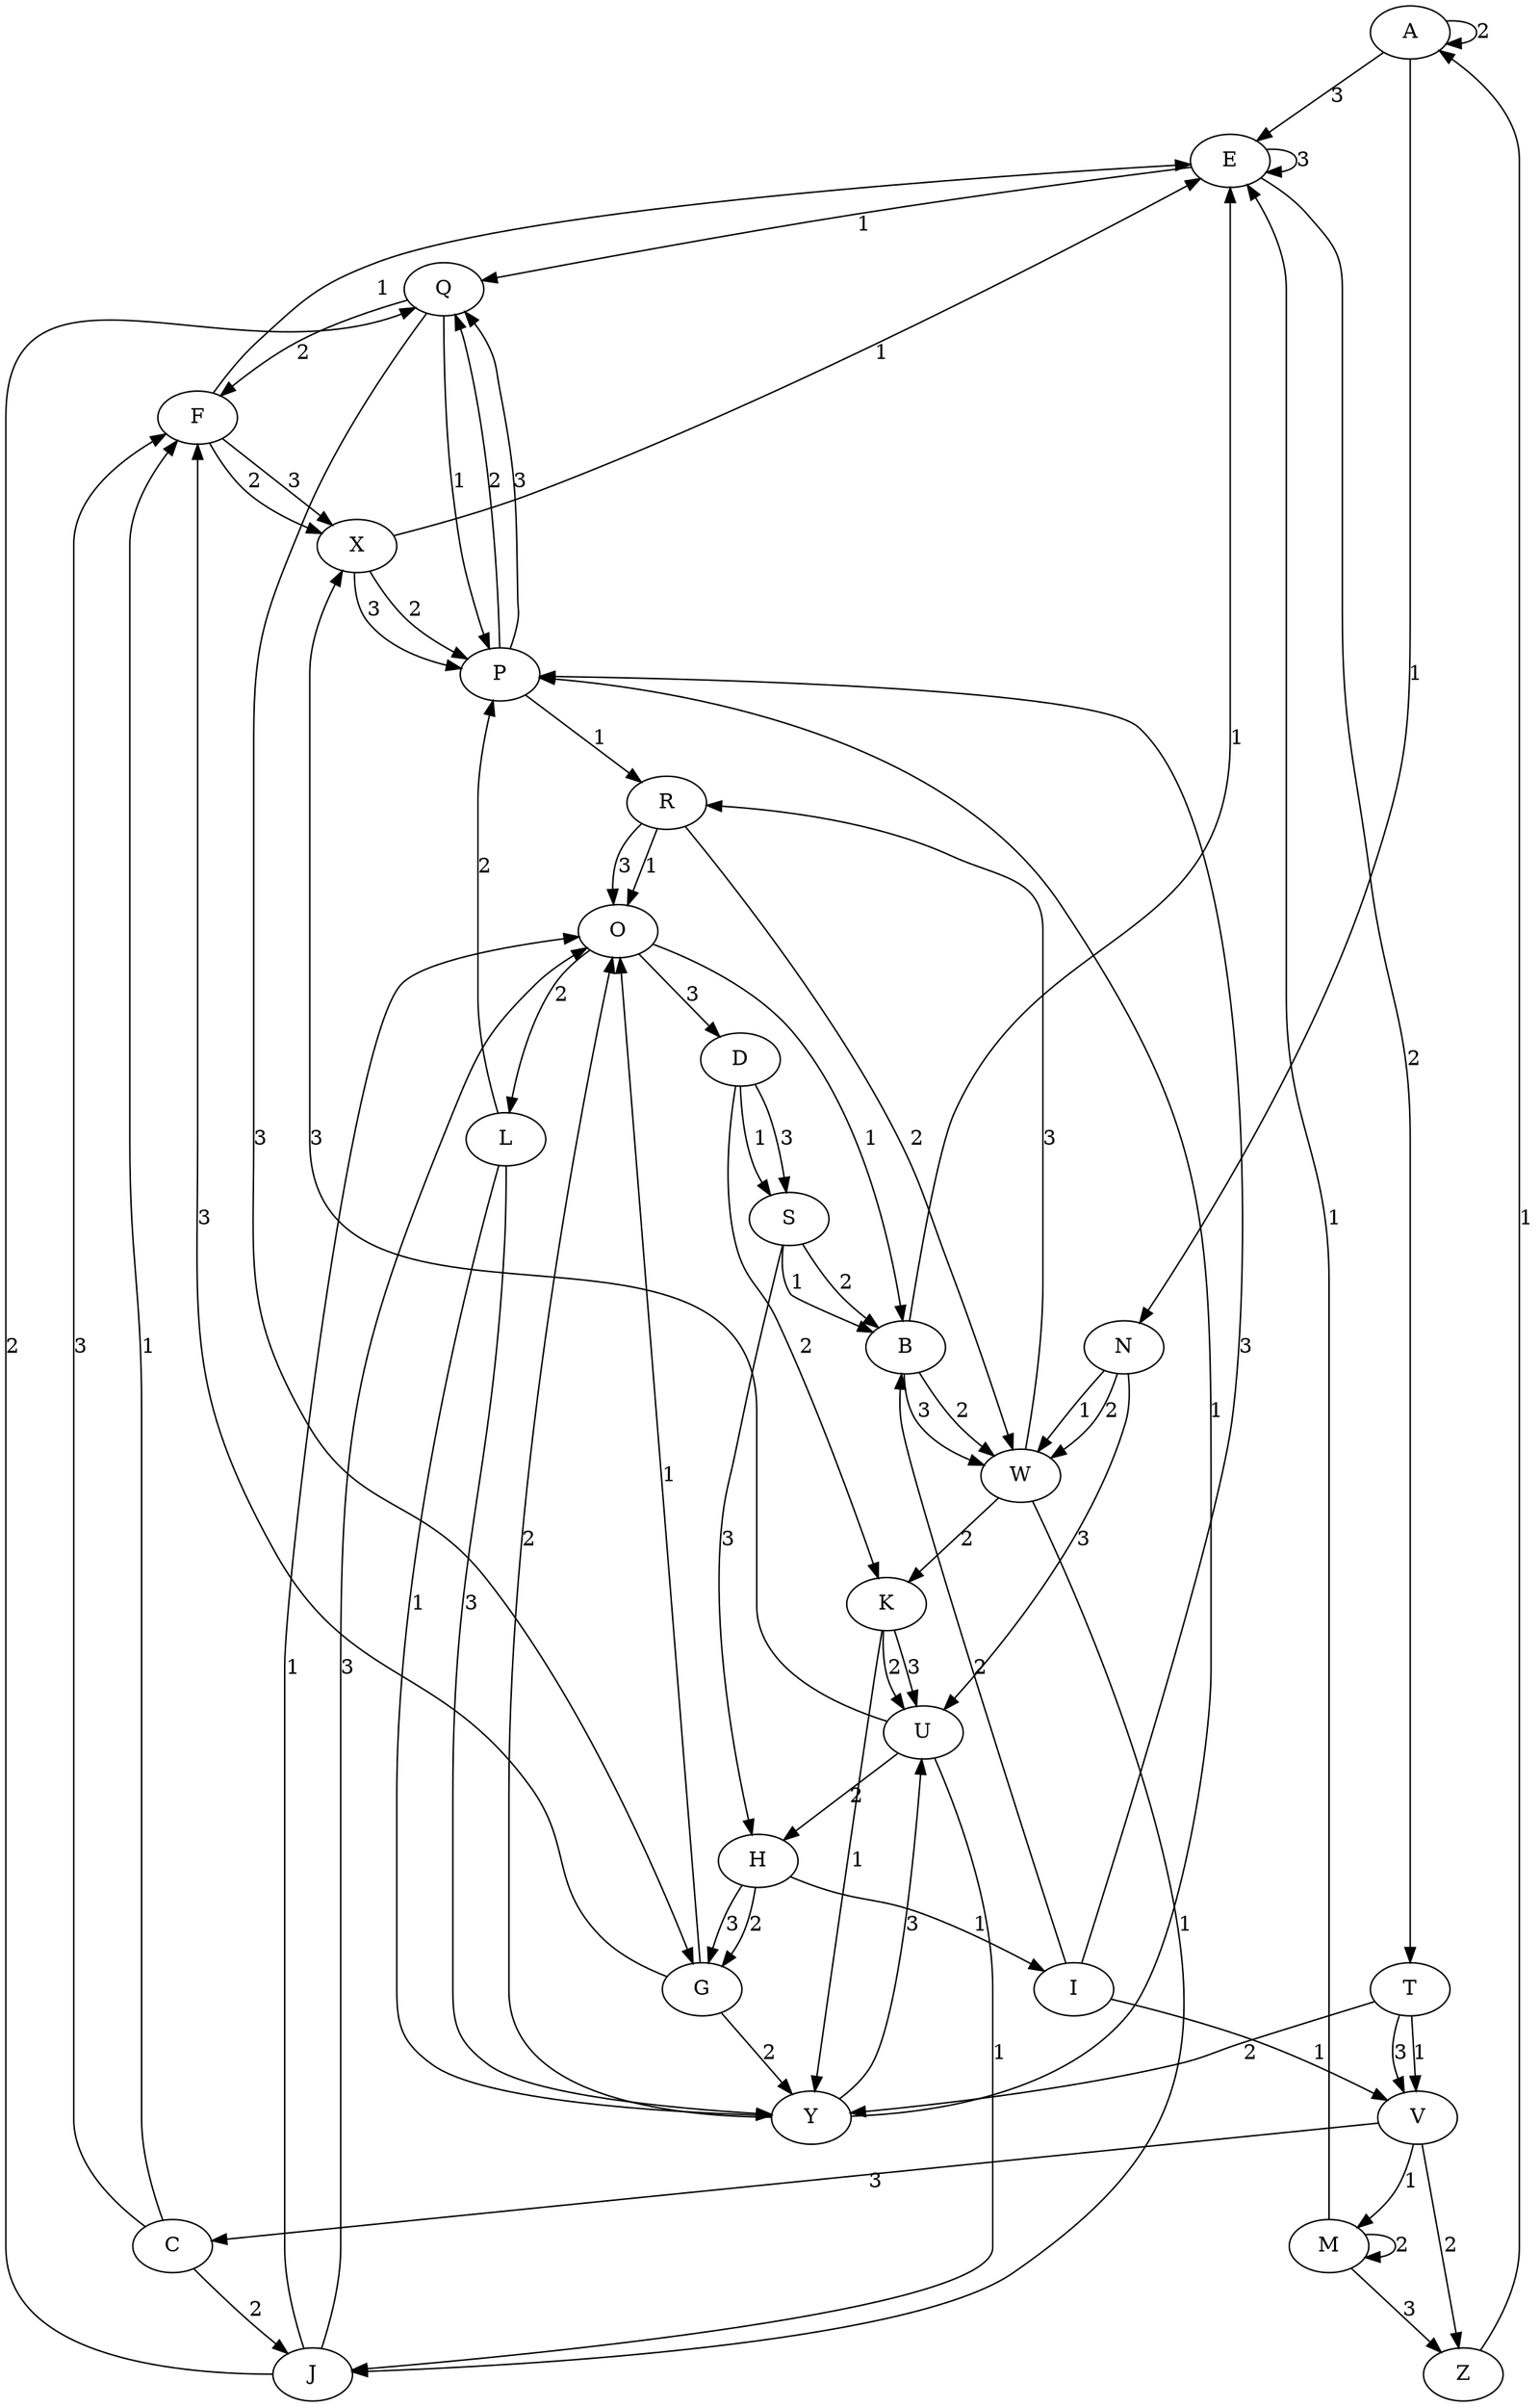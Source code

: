 digraph "State machine" {
	A [label=A]
	B [label=B]
	C [label=C]
	D [label=D]
	E [label=E]
	F [label=F]
	G [label=G]
	H [label=H]
	I [label=I]
	J [label=J]
	K [label=K]
	L [label=L]
	M [label=M]
	N [label=N]
	O [label=O]
	P [label=P]
	Q [label=Q]
	R [label=R]
	S [label=S]
	T [label=T]
	U [label=U]
	V [label=V]
	W [label=W]
	X [label=X]
	Y [label=Y]
	Z [label=Z]
	Z -> A [label=1]
	A -> N [label=1]
	N -> W [label=1]
	W -> J [label=1]
	J -> O [label=1]
	O -> B [label=1]
	B -> E [label=1]
	E -> Q [label=1]
	Q -> P [label=1]
	P -> R [label=1]
	R -> O [label=1]
	O -> L [label=2]
	L -> Y [label=1]
	Y -> P [label=1]
	P -> Q [label=2]
	Q -> F [label=2]
	F -> E [label=1]
	E -> T [label=2]
	T -> V [label=1]
	V -> M [label=1]
	M -> E [label=1]
	E -> E [label=3]
	Q -> G [label=3]
	G -> O [label=1]
	O -> D [label=3]
	D -> S [label=1]
	S -> B [label=1]
	B -> W [label=2]
	W -> K [label=2]
	K -> Y [label=1]
	Y -> O [label=2]
	D -> K [label=2]
	K -> U [label=2]
	U -> J [label=1]
	J -> Q [label=2]
	F -> X [label=2]
	X -> E [label=1]
	T -> Y [label=2]
	Y -> U [label=3]
	U -> H [label=2]
	H -> I [label=1]
	I -> V [label=1]
	V -> Z [label=2]
	A -> A [label=2]
	A -> E [label=3]
	F -> X [label=3]
	X -> P [label=2]
	P -> Q [label=3]
	G -> Y [label=2]
	B -> W [label=3]
	W -> R [label=3]
	R -> W [label=2]
	K -> U [label=3]
	U -> X [label=3]
	X -> P [label=3]
	S -> B [label=2]
	G -> F [label=3]
	R -> O [label=3]
	D -> S [label=3]
	S -> H [label=3]
	H -> G [label=2]
	J -> O [label=3]
	L -> P [label=2]
	H -> G [label=3]
	L -> Y [label=3]
	T -> V [label=3]
	V -> C [label=3]
	C -> F [label=1]
	N -> W [label=2]
	C -> J [label=2]
	I -> B [label=2]
	I -> P [label=3]
	M -> M [label=2]
	M -> Z [label=3]
	N -> U [label=3]
	C -> F [label=3]
}
